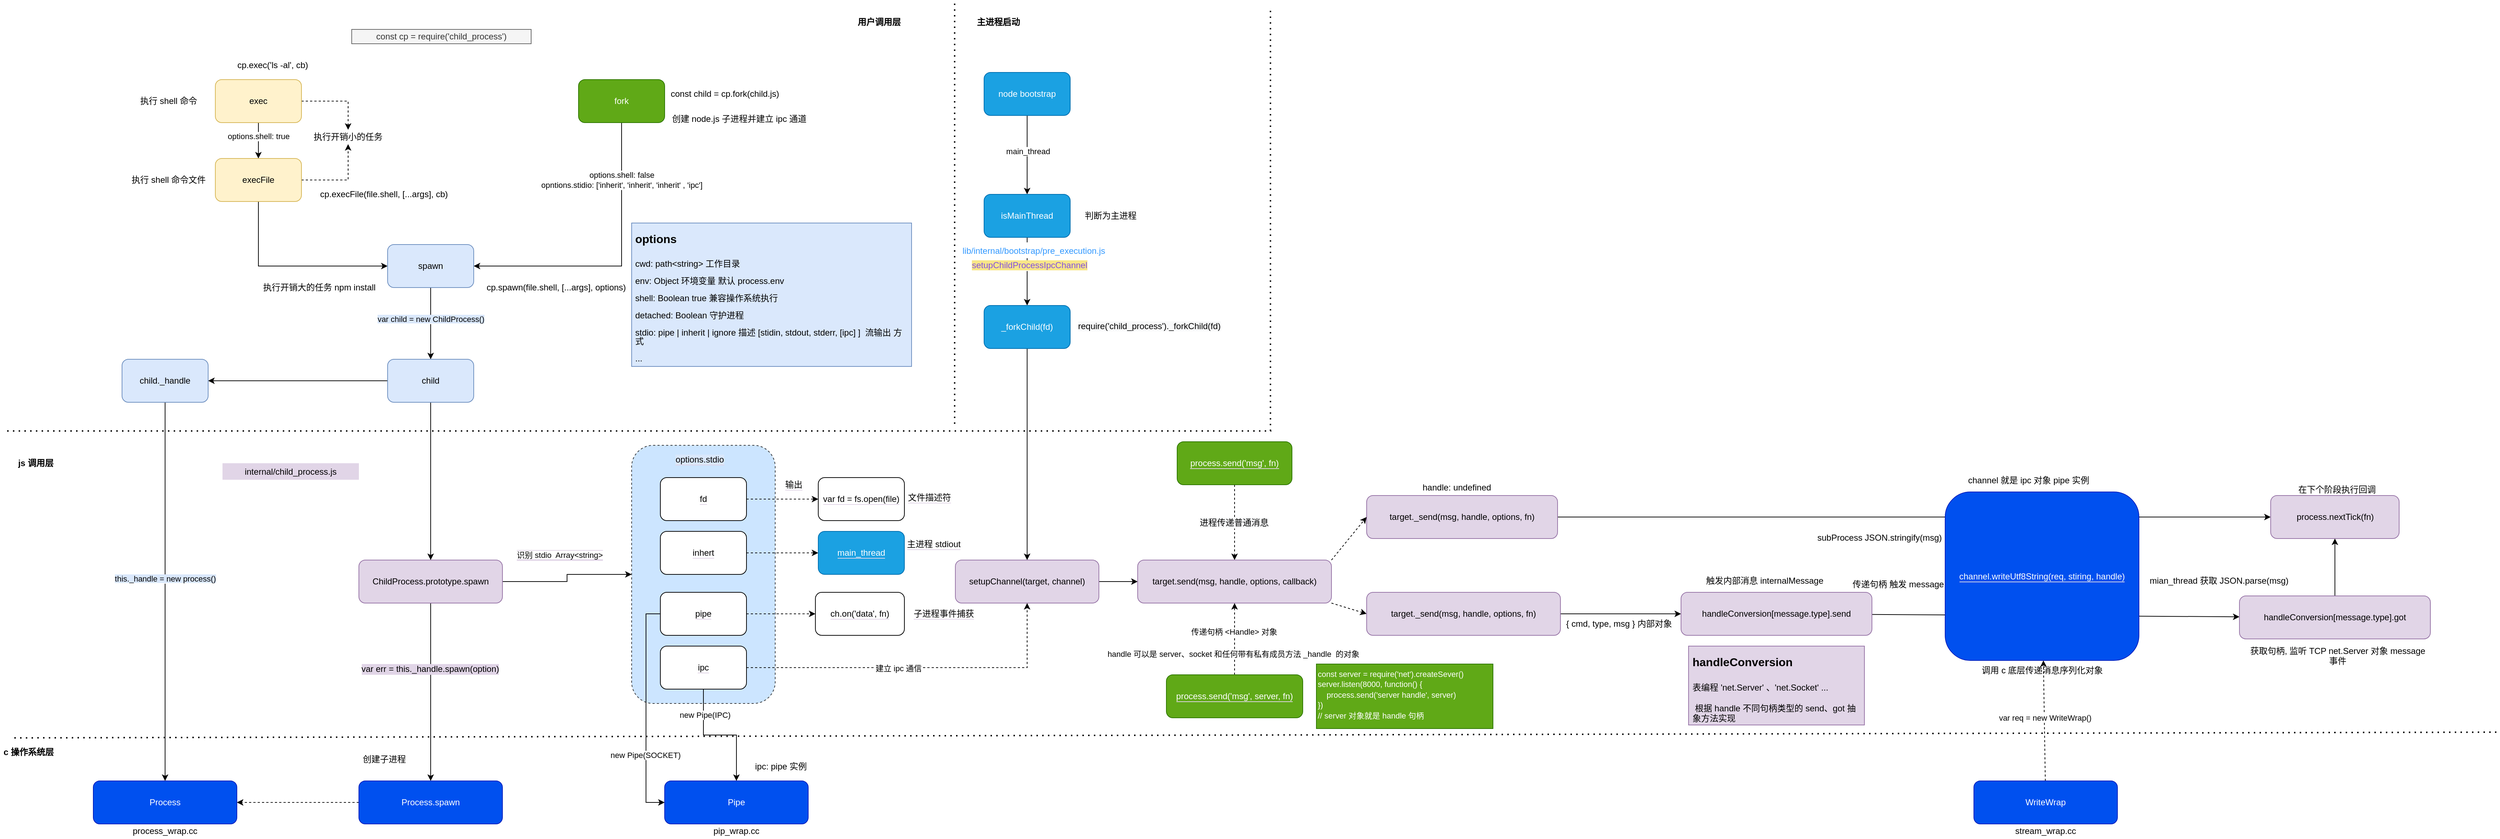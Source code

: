 <mxfile version="15.6.8" type="github">
  <diagram id="prtHgNgQTEPvFCAcTncT" name="Page-1">
    <mxGraphModel dx="2249" dy="1931" grid="1" gridSize="10" guides="1" tooltips="1" connect="1" arrows="1" fold="1" page="1" pageScale="1" pageWidth="827" pageHeight="1169" math="0" shadow="0">
      <root>
        <mxCell id="0" />
        <mxCell id="1" parent="0" />
        <mxCell id="9C7MWj4vBOad_BRdYSQF-178" value="" style="rounded=1;whiteSpace=wrap;html=1;labelBackgroundColor=#E1D5E7;strokeColor=#36393d;fillColor=#cce5ff;dashed=1;" parent="1" vertex="1">
          <mxGeometry x="630" y="560" width="200" height="360" as="geometry" />
        </mxCell>
        <mxCell id="9C7MWj4vBOad_BRdYSQF-43" value="" style="endArrow=none;dashed=1;html=1;dashPattern=1 3;strokeWidth=2;" parent="1" edge="1">
          <mxGeometry width="50" height="50" relative="1" as="geometry">
            <mxPoint x="-240" y="540" as="sourcePoint" />
            <mxPoint x="1521.176" y="540" as="targetPoint" />
          </mxGeometry>
        </mxCell>
        <mxCell id="9C7MWj4vBOad_BRdYSQF-44" style="edgeStyle=orthogonalEdgeStyle;rounded=0;orthogonalLoop=1;jettySize=auto;html=1;entryX=0.5;entryY=0;entryDx=0;entryDy=0;" parent="1" source="9C7MWj4vBOad_BRdYSQF-46" target="9C7MWj4vBOad_BRdYSQF-50" edge="1">
          <mxGeometry relative="1" as="geometry" />
        </mxCell>
        <mxCell id="7HDayqvt4w_30PczRMc0-1" value="options.shell: true" style="edgeLabel;html=1;align=center;verticalAlign=middle;resizable=0;points=[];" parent="9C7MWj4vBOad_BRdYSQF-44" vertex="1" connectable="0">
          <mxGeometry x="-0.271" relative="1" as="geometry">
            <mxPoint y="1" as="offset" />
          </mxGeometry>
        </mxCell>
        <mxCell id="9C7MWj4vBOad_BRdYSQF-45" style="edgeStyle=orthogonalEdgeStyle;rounded=0;orthogonalLoop=1;jettySize=auto;html=1;exitX=1;exitY=0.5;exitDx=0;exitDy=0;entryX=0.5;entryY=0;entryDx=0;entryDy=0;dashed=1;" parent="1" source="9C7MWj4vBOad_BRdYSQF-46" target="9C7MWj4vBOad_BRdYSQF-60" edge="1">
          <mxGeometry relative="1" as="geometry" />
        </mxCell>
        <mxCell id="9C7MWj4vBOad_BRdYSQF-46" value="exec" style="rounded=1;whiteSpace=wrap;html=1;fillColor=#fff2cc;strokeColor=#d6b656;" parent="1" vertex="1">
          <mxGeometry x="50" y="50" width="120" height="60" as="geometry" />
        </mxCell>
        <mxCell id="9C7MWj4vBOad_BRdYSQF-47" style="edgeStyle=orthogonalEdgeStyle;rounded=0;orthogonalLoop=1;jettySize=auto;html=1;exitX=0.5;exitY=1;exitDx=0;exitDy=0;entryX=0;entryY=0.5;entryDx=0;entryDy=0;" parent="1" source="9C7MWj4vBOad_BRdYSQF-50" target="9C7MWj4vBOad_BRdYSQF-52" edge="1">
          <mxGeometry relative="1" as="geometry" />
        </mxCell>
        <mxCell id="9C7MWj4vBOad_BRdYSQF-49" style="edgeStyle=orthogonalEdgeStyle;rounded=0;orthogonalLoop=1;jettySize=auto;html=1;exitX=1;exitY=0.5;exitDx=0;exitDy=0;dashed=1;" parent="1" source="9C7MWj4vBOad_BRdYSQF-50" target="9C7MWj4vBOad_BRdYSQF-60" edge="1">
          <mxGeometry relative="1" as="geometry" />
        </mxCell>
        <mxCell id="9C7MWj4vBOad_BRdYSQF-50" value="execFile" style="rounded=1;whiteSpace=wrap;html=1;fillColor=#fff2cc;strokeColor=#d6b656;" parent="1" vertex="1">
          <mxGeometry x="50" y="160" width="120" height="60" as="geometry" />
        </mxCell>
        <mxCell id="9C7MWj4vBOad_BRdYSQF-155" style="edgeStyle=orthogonalEdgeStyle;rounded=0;orthogonalLoop=1;jettySize=auto;html=1;fontColor=#3333FF;" parent="1" source="9C7MWj4vBOad_BRdYSQF-52" target="9C7MWj4vBOad_BRdYSQF-153" edge="1">
          <mxGeometry relative="1" as="geometry" />
        </mxCell>
        <mxCell id="9C7MWj4vBOad_BRdYSQF-157" value="&lt;font color=&quot;#000000&quot; style=&quot;background-color: rgb(218 , 232 , 252)&quot;&gt;var child = new ChildProcess()&lt;/font&gt;" style="edgeLabel;html=1;align=center;verticalAlign=middle;resizable=0;points=[];fontColor=#3333FF;" parent="9C7MWj4vBOad_BRdYSQF-155" vertex="1" connectable="0">
          <mxGeometry x="-0.125" relative="1" as="geometry">
            <mxPoint as="offset" />
          </mxGeometry>
        </mxCell>
        <mxCell id="9C7MWj4vBOad_BRdYSQF-52" value="spawn" style="rounded=1;whiteSpace=wrap;html=1;fillColor=#dae8fc;strokeColor=#6c8ebf;" parent="1" vertex="1">
          <mxGeometry x="290" y="280" width="120" height="60" as="geometry" />
        </mxCell>
        <mxCell id="9C7MWj4vBOad_BRdYSQF-53" style="edgeStyle=orthogonalEdgeStyle;rounded=0;orthogonalLoop=1;jettySize=auto;html=1;exitX=0.5;exitY=1;exitDx=0;exitDy=0;entryX=1;entryY=0.5;entryDx=0;entryDy=0;" parent="1" source="9C7MWj4vBOad_BRdYSQF-55" target="9C7MWj4vBOad_BRdYSQF-52" edge="1">
          <mxGeometry relative="1" as="geometry" />
        </mxCell>
        <mxCell id="9C7MWj4vBOad_BRdYSQF-54" value="options.shell: false&lt;br&gt;opntions.stidio:&amp;nbsp;[&#39;inherit&#39;, &#39;inherit&#39;, &#39;inherit&#39; , &#39;ipc&#39;]" style="edgeLabel;html=1;align=center;verticalAlign=middle;resizable=0;points=[];" parent="9C7MWj4vBOad_BRdYSQF-53" vertex="1" connectable="0">
          <mxGeometry x="-0.436" y="-2" relative="1" as="geometry">
            <mxPoint x="2" y="-35" as="offset" />
          </mxGeometry>
        </mxCell>
        <mxCell id="9C7MWj4vBOad_BRdYSQF-55" value="fork" style="rounded=1;whiteSpace=wrap;html=1;fillColor=#60a917;strokeColor=#2D7600;fontColor=#ffffff;" parent="1" vertex="1">
          <mxGeometry x="556" y="50" width="120" height="60" as="geometry" />
        </mxCell>
        <mxCell id="9C7MWj4vBOad_BRdYSQF-110" style="edgeStyle=orthogonalEdgeStyle;rounded=0;orthogonalLoop=1;jettySize=auto;html=1;" parent="1" source="9C7MWj4vBOad_BRdYSQF-56" edge="1">
          <mxGeometry relative="1" as="geometry">
            <mxPoint x="350" y="1028" as="targetPoint" />
          </mxGeometry>
        </mxCell>
        <mxCell id="9C7MWj4vBOad_BRdYSQF-113" value="&lt;span style=&quot;font-size: 12px;&quot;&gt;var err = this._handle.spawn(option)&lt;/span&gt;" style="edgeLabel;html=1;align=center;verticalAlign=middle;resizable=0;points=[];labelBackgroundColor=#E1D5E7;" parent="9C7MWj4vBOad_BRdYSQF-110" vertex="1" connectable="0">
          <mxGeometry x="-0.262" y="-1" relative="1" as="geometry">
            <mxPoint as="offset" />
          </mxGeometry>
        </mxCell>
        <mxCell id="9C7MWj4vBOad_BRdYSQF-190" style="edgeStyle=orthogonalEdgeStyle;rounded=0;orthogonalLoop=1;jettySize=auto;html=1;fontColor=#3333FF;" parent="1" source="9C7MWj4vBOad_BRdYSQF-56" target="9C7MWj4vBOad_BRdYSQF-178" edge="1">
          <mxGeometry relative="1" as="geometry" />
        </mxCell>
        <mxCell id="9C7MWj4vBOad_BRdYSQF-56" value="ChildProcess.prototype.spawn" style="rounded=1;whiteSpace=wrap;html=1;fillColor=#e1d5e7;strokeColor=#9673a6;" parent="1" vertex="1">
          <mxGeometry x="250" y="720" width="200" height="60" as="geometry" />
        </mxCell>
        <mxCell id="9C7MWj4vBOad_BRdYSQF-57" value="internal/child_process.js" style="text;html=1;fillColor=#e1d5e7;align=center;verticalAlign=middle;whiteSpace=wrap;rounded=0;" parent="1" vertex="1">
          <mxGeometry x="60" y="585" width="190" height="23" as="geometry" />
        </mxCell>
        <mxCell id="9C7MWj4vBOad_BRdYSQF-58" value="执行 shell 命令" style="text;html=1;strokeColor=none;fillColor=none;align=center;verticalAlign=middle;whiteSpace=wrap;rounded=0;" parent="1" vertex="1">
          <mxGeometry x="-70" y="70" width="110" height="20" as="geometry" />
        </mxCell>
        <mxCell id="9C7MWj4vBOad_BRdYSQF-59" value="执行 shell 命令文件" style="text;html=1;strokeColor=none;fillColor=none;align=center;verticalAlign=middle;whiteSpace=wrap;rounded=0;" parent="1" vertex="1">
          <mxGeometry x="-70" y="180" width="110" height="20" as="geometry" />
        </mxCell>
        <mxCell id="9C7MWj4vBOad_BRdYSQF-60" value="执行开销小的任务" style="text;html=1;strokeColor=none;fillColor=none;align=center;verticalAlign=middle;whiteSpace=wrap;rounded=0;" parent="1" vertex="1">
          <mxGeometry x="180" y="120" width="110" height="20" as="geometry" />
        </mxCell>
        <mxCell id="9C7MWj4vBOad_BRdYSQF-61" value="执行开销大的任务 npm install" style="text;html=1;strokeColor=none;fillColor=none;align=center;verticalAlign=middle;whiteSpace=wrap;rounded=0;" parent="1" vertex="1">
          <mxGeometry x="110" y="340" width="170" as="geometry" />
        </mxCell>
        <mxCell id="9C7MWj4vBOad_BRdYSQF-62" value="cp.exec(&#39;ls -al&#39;, cb)" style="text;html=1;strokeColor=none;fillColor=none;align=center;verticalAlign=middle;whiteSpace=wrap;rounded=0;" parent="1" vertex="1">
          <mxGeometry x="40" y="20" width="180" height="20" as="geometry" />
        </mxCell>
        <mxCell id="9C7MWj4vBOad_BRdYSQF-63" value="cp.execFile(file.shell, [...args], cb)" style="text;html=1;strokeColor=none;fillColor=none;align=center;verticalAlign=middle;whiteSpace=wrap;rounded=0;" parent="1" vertex="1">
          <mxGeometry x="160" y="200" width="250" height="20" as="geometry" />
        </mxCell>
        <mxCell id="9C7MWj4vBOad_BRdYSQF-85" value="cp.spawn(file.shell, [...args], options)" style="text;html=1;align=center;verticalAlign=middle;whiteSpace=wrap;rounded=0;" parent="1" vertex="1">
          <mxGeometry x="400" y="330" width="250" height="20" as="geometry" />
        </mxCell>
        <mxCell id="9C7MWj4vBOad_BRdYSQF-86" value="const cp = require(&#39;child_process&#39;)" style="text;html=1;fillColor=#f5f5f5;align=center;verticalAlign=middle;whiteSpace=wrap;rounded=0;strokeColor=#666666;fontColor=#333333;" parent="1" vertex="1">
          <mxGeometry x="240" y="-20" width="250" height="20" as="geometry" />
        </mxCell>
        <mxCell id="9C7MWj4vBOad_BRdYSQF-87" value="&lt;p style=&quot;line-height: 100%&quot;&gt;&lt;/p&gt;&lt;h1&gt;&lt;font style=&quot;font-size: 16px ; line-height: 100%&quot;&gt;options&lt;/font&gt;&lt;/h1&gt;&lt;p style=&quot;line-height: 100%&quot;&gt;cwd: path&amp;lt;string&amp;gt; 工作目录&lt;/p&gt;&lt;p style=&quot;line-height: 100%&quot;&gt;env: Object 环境变量 默认 process.env&lt;/p&gt;&lt;p style=&quot;line-height: 100%&quot;&gt;shell: Boolean true 兼容操作系统执行&lt;/p&gt;&lt;p style=&quot;line-height: 100%&quot;&gt;&lt;span&gt;detached: Boolean 守护进程&lt;/span&gt;&lt;/p&gt;&lt;p style=&quot;line-height: 100%&quot;&gt;stdio: pipe | inherit | ignore 描述 [stidin, stdout, stderr, [ipc] ]&amp;nbsp; 流输出 方式&lt;/p&gt;&lt;p style=&quot;line-height: 100%&quot;&gt;...&lt;/p&gt;&lt;p&gt;&lt;br&gt;&lt;/p&gt;&lt;p&gt;&lt;br&gt;&lt;/p&gt;&lt;p&gt;&lt;/p&gt;" style="text;html=1;strokeColor=#6c8ebf;fillColor=#dae8fc;spacing=5;spacingTop=-20;whiteSpace=wrap;overflow=hidden;rounded=0;" parent="1" vertex="1">
          <mxGeometry x="630" y="250" width="390" height="200" as="geometry" />
        </mxCell>
        <mxCell id="9C7MWj4vBOad_BRdYSQF-88" value="const child = cp.fork(child.js)" style="text;html=1;strokeColor=none;fillColor=none;align=center;verticalAlign=middle;whiteSpace=wrap;rounded=0;" parent="1" vertex="1">
          <mxGeometry x="680" y="60" width="160" height="20" as="geometry" />
        </mxCell>
        <mxCell id="9C7MWj4vBOad_BRdYSQF-103" value="创建 node.js 子进程并建立 ipc 通道" style="text;html=1;strokeColor=none;fillColor=none;align=center;verticalAlign=middle;whiteSpace=wrap;rounded=0;dashed=1;" parent="1" vertex="1">
          <mxGeometry x="680" y="90" width="200" height="30" as="geometry" />
        </mxCell>
        <mxCell id="9C7MWj4vBOad_BRdYSQF-108" value="" style="endArrow=none;dashed=1;html=1;dashPattern=1 3;strokeWidth=2;" parent="1" edge="1">
          <mxGeometry width="50" height="50" relative="1" as="geometry">
            <mxPoint x="-230" y="968" as="sourcePoint" />
            <mxPoint x="3230" y="960" as="targetPoint" />
          </mxGeometry>
        </mxCell>
        <mxCell id="9C7MWj4vBOad_BRdYSQF-230" style="edgeStyle=none;rounded=0;orthogonalLoop=1;jettySize=auto;html=1;entryX=0;entryY=0.5;entryDx=0;entryDy=0;fontColor=#000000;" parent="1" source="9C7MWj4vBOad_BRdYSQF-116" target="9C7MWj4vBOad_BRdYSQF-225" edge="1">
          <mxGeometry relative="1" as="geometry" />
        </mxCell>
        <mxCell id="9C7MWj4vBOad_BRdYSQF-116" value="setupChannel(target, channel)" style="rounded=1;whiteSpace=wrap;html=1;fillColor=#e1d5e7;strokeColor=#9673a6;" parent="1" vertex="1">
          <mxGeometry x="1081" y="720" width="200" height="60" as="geometry" />
        </mxCell>
        <mxCell id="9C7MWj4vBOad_BRdYSQF-121" style="edgeStyle=orthogonalEdgeStyle;rounded=0;orthogonalLoop=1;jettySize=auto;html=1;entryX=0.5;entryY=0;entryDx=0;entryDy=0;" parent="1" source="9C7MWj4vBOad_BRdYSQF-119" target="9C7MWj4vBOad_BRdYSQF-120" edge="1">
          <mxGeometry relative="1" as="geometry" />
        </mxCell>
        <mxCell id="9C7MWj4vBOad_BRdYSQF-123" value="main_thread" style="edgeLabel;html=1;align=center;verticalAlign=middle;resizable=0;points=[];" parent="9C7MWj4vBOad_BRdYSQF-121" vertex="1" connectable="0">
          <mxGeometry x="-0.069" y="1" relative="1" as="geometry">
            <mxPoint y="-1" as="offset" />
          </mxGeometry>
        </mxCell>
        <mxCell id="9C7MWj4vBOad_BRdYSQF-119" value="node bootstrap" style="rounded=1;whiteSpace=wrap;html=1;strokeColor=#006EAF;fillColor=#1ba1e2;fontColor=#ffffff;" parent="1" vertex="1">
          <mxGeometry x="1121" y="40" width="120" height="60" as="geometry" />
        </mxCell>
        <mxCell id="9C7MWj4vBOad_BRdYSQF-126" style="edgeStyle=orthogonalEdgeStyle;rounded=0;orthogonalLoop=1;jettySize=auto;html=1;exitX=0.5;exitY=1;exitDx=0;exitDy=0;entryX=0.5;entryY=0;entryDx=0;entryDy=0;" parent="1" source="9C7MWj4vBOad_BRdYSQF-120" target="9C7MWj4vBOad_BRdYSQF-124" edge="1">
          <mxGeometry relative="1" as="geometry" />
        </mxCell>
        <mxCell id="9C7MWj4vBOad_BRdYSQF-127" value="&lt;span style=&quot;color: rgb(130 , 80 , 223) ; font-family: , , &amp;#34;sf mono&amp;#34; , &amp;#34;menlo&amp;#34; , &amp;#34;consolas&amp;#34; , &amp;#34;liberation mono&amp;#34; , monospace ; font-size: 12px ; background-color: rgb(248 , 230 , 136)&quot;&gt;setupChildProcessIpcChannel&lt;/span&gt;" style="edgeLabel;html=1;align=center;verticalAlign=middle;resizable=0;points=[];" parent="9C7MWj4vBOad_BRdYSQF-126" vertex="1" connectable="0">
          <mxGeometry x="-0.156" y="3" relative="1" as="geometry">
            <mxPoint y="-1" as="offset" />
          </mxGeometry>
        </mxCell>
        <mxCell id="9C7MWj4vBOad_BRdYSQF-120" value="isMainThread" style="rounded=1;whiteSpace=wrap;html=1;strokeColor=#006EAF;fillColor=#1ba1e2;fontColor=#ffffff;" parent="1" vertex="1">
          <mxGeometry x="1121" y="210" width="120" height="60" as="geometry" />
        </mxCell>
        <mxCell id="9C7MWj4vBOad_BRdYSQF-129" style="edgeStyle=orthogonalEdgeStyle;rounded=0;orthogonalLoop=1;jettySize=auto;html=1;" parent="1" source="9C7MWj4vBOad_BRdYSQF-124" target="9C7MWj4vBOad_BRdYSQF-116" edge="1">
          <mxGeometry relative="1" as="geometry" />
        </mxCell>
        <mxCell id="9C7MWj4vBOad_BRdYSQF-124" value="_forkChild(fd)" style="rounded=1;whiteSpace=wrap;html=1;strokeColor=#006EAF;fillColor=#1ba1e2;fontColor=#ffffff;" parent="1" vertex="1">
          <mxGeometry x="1121" y="365" width="120" height="60" as="geometry" />
        </mxCell>
        <mxCell id="9C7MWj4vBOad_BRdYSQF-125" value="&lt;span style=&quot;color: rgb(0 , 0 , 0) ; font-family: &amp;#34;helvetica&amp;#34; ; font-size: 12px ; font-style: normal ; font-weight: 400 ; letter-spacing: normal ; text-align: center ; text-indent: 0px ; text-transform: none ; word-spacing: 0px ; background-color: rgb(248 , 249 , 250) ; display: inline ; float: none&quot;&gt;require(&#39;child_process&#39;)._forkChild(fd)&lt;/span&gt;" style="text;whiteSpace=wrap;html=1;" parent="1" vertex="1">
          <mxGeometry x="1250" y="380" width="230" height="30" as="geometry" />
        </mxCell>
        <mxCell id="9C7MWj4vBOad_BRdYSQF-132" value="创建子进程" style="text;html=1;strokeColor=none;fillColor=none;align=center;verticalAlign=middle;whiteSpace=wrap;rounded=0;" parent="1" vertex="1">
          <mxGeometry x="247.5" y="988" width="75" height="20" as="geometry" />
        </mxCell>
        <mxCell id="9C7MWj4vBOad_BRdYSQF-133" value="判断为主进程" style="text;html=1;strokeColor=none;fillColor=none;align=center;verticalAlign=middle;whiteSpace=wrap;rounded=0;" parent="1" vertex="1">
          <mxGeometry x="1260" y="230" width="75" height="20" as="geometry" />
        </mxCell>
        <mxCell id="9C7MWj4vBOad_BRdYSQF-134" value="&lt;b&gt;js 调用层&lt;/b&gt;" style="text;html=1;strokeColor=none;fillColor=none;align=center;verticalAlign=middle;whiteSpace=wrap;rounded=0;" parent="1" vertex="1">
          <mxGeometry x="-230" y="575" width="60" height="20" as="geometry" />
        </mxCell>
        <mxCell id="9C7MWj4vBOad_BRdYSQF-135" value="c 操作系统层" style="text;html=1;strokeColor=none;fillColor=none;align=center;verticalAlign=middle;whiteSpace=wrap;rounded=0;fontStyle=1" parent="1" vertex="1">
          <mxGeometry x="-250" y="978" width="80" height="20" as="geometry" />
        </mxCell>
        <mxCell id="9C7MWj4vBOad_BRdYSQF-137" value="Pipe" style="rounded=1;whiteSpace=wrap;html=1;fillColor=#0050ef;strokeColor=#001DBC;fontColor=#ffffff;" parent="1" vertex="1">
          <mxGeometry x="676" y="1028" width="200" height="60" as="geometry" />
        </mxCell>
        <mxCell id="9C7MWj4vBOad_BRdYSQF-141" value="&lt;font color=&quot;#000000&quot;&gt;ipc: pipe 实例&lt;/font&gt;" style="text;html=1;strokeColor=none;fillColor=none;align=center;verticalAlign=middle;whiteSpace=wrap;rounded=0;fontColor=#3333FF;" parent="1" vertex="1">
          <mxGeometry x="796" y="998" width="84" height="20" as="geometry" />
        </mxCell>
        <mxCell id="9C7MWj4vBOad_BRdYSQF-144" value="Process" style="rounded=1;whiteSpace=wrap;html=1;fillColor=#0050ef;strokeColor=#001DBC;fontColor=#ffffff;" parent="1" vertex="1">
          <mxGeometry x="-120" y="1028" width="200" height="60" as="geometry" />
        </mxCell>
        <mxCell id="9C7MWj4vBOad_BRdYSQF-148" value="&lt;span style=&quot;color: rgb(0 , 0 , 0)&quot;&gt;pip_wrap.cc&lt;/span&gt;" style="text;html=1;strokeColor=none;fillColor=none;align=center;verticalAlign=middle;whiteSpace=wrap;rounded=0;fontColor=#3333FF;" parent="1" vertex="1">
          <mxGeometry x="756" y="1088" width="40" height="20" as="geometry" />
        </mxCell>
        <mxCell id="9C7MWj4vBOad_BRdYSQF-151" value="&lt;span style=&quot;color: rgb(0 , 0 , 0)&quot;&gt;process_wrap.cc&lt;/span&gt;" style="text;html=1;strokeColor=none;fillColor=none;align=center;verticalAlign=middle;whiteSpace=wrap;rounded=0;fontColor=#3333FF;" parent="1" vertex="1">
          <mxGeometry x="-90" y="1088" width="140" height="20" as="geometry" />
        </mxCell>
        <mxCell id="9C7MWj4vBOad_BRdYSQF-156" style="edgeStyle=orthogonalEdgeStyle;rounded=0;orthogonalLoop=1;jettySize=auto;html=1;fontColor=#3333FF;" parent="1" source="9C7MWj4vBOad_BRdYSQF-153" target="9C7MWj4vBOad_BRdYSQF-56" edge="1">
          <mxGeometry relative="1" as="geometry" />
        </mxCell>
        <mxCell id="9C7MWj4vBOad_BRdYSQF-164" style="edgeStyle=orthogonalEdgeStyle;rounded=0;orthogonalLoop=1;jettySize=auto;html=1;fontColor=#3333FF;" parent="1" source="9C7MWj4vBOad_BRdYSQF-153" target="9C7MWj4vBOad_BRdYSQF-163" edge="1">
          <mxGeometry relative="1" as="geometry" />
        </mxCell>
        <mxCell id="9C7MWj4vBOad_BRdYSQF-153" value="child" style="rounded=1;whiteSpace=wrap;html=1;fillColor=#dae8fc;strokeColor=#6c8ebf;" parent="1" vertex="1">
          <mxGeometry x="290" y="440" width="120" height="60" as="geometry" />
        </mxCell>
        <mxCell id="9C7MWj4vBOad_BRdYSQF-165" style="edgeStyle=orthogonalEdgeStyle;rounded=0;orthogonalLoop=1;jettySize=auto;html=1;entryX=0.5;entryY=0;entryDx=0;entryDy=0;fontColor=#3333FF;" parent="1" source="9C7MWj4vBOad_BRdYSQF-163" target="9C7MWj4vBOad_BRdYSQF-144" edge="1">
          <mxGeometry relative="1" as="geometry" />
        </mxCell>
        <mxCell id="9C7MWj4vBOad_BRdYSQF-166" value="&lt;font color=&quot;#000000&quot; style=&quot;background-color: rgb(218 , 232 , 252)&quot;&gt;this._handle = new process()&lt;/font&gt;" style="edgeLabel;html=1;align=center;verticalAlign=middle;resizable=0;points=[];fontColor=#3333FF;" parent="9C7MWj4vBOad_BRdYSQF-165" vertex="1" connectable="0">
          <mxGeometry x="-0.069" relative="1" as="geometry">
            <mxPoint as="offset" />
          </mxGeometry>
        </mxCell>
        <mxCell id="9C7MWj4vBOad_BRdYSQF-163" value="child._handle" style="rounded=1;whiteSpace=wrap;html=1;fillColor=#dae8fc;strokeColor=#6c8ebf;" parent="1" vertex="1">
          <mxGeometry x="-80" y="440" width="120" height="60" as="geometry" />
        </mxCell>
        <mxCell id="9C7MWj4vBOad_BRdYSQF-169" style="edgeStyle=orthogonalEdgeStyle;rounded=0;orthogonalLoop=1;jettySize=auto;html=1;fontColor=#3333FF;dashed=1;" parent="1" source="9C7MWj4vBOad_BRdYSQF-168" target="9C7MWj4vBOad_BRdYSQF-144" edge="1">
          <mxGeometry relative="1" as="geometry" />
        </mxCell>
        <mxCell id="9C7MWj4vBOad_BRdYSQF-168" value="Process.spawn" style="rounded=1;whiteSpace=wrap;html=1;fillColor=#0050ef;strokeColor=#001DBC;fontColor=#ffffff;" parent="1" vertex="1">
          <mxGeometry x="250" y="1028" width="200" height="60" as="geometry" />
        </mxCell>
        <mxCell id="9C7MWj4vBOad_BRdYSQF-194" style="edgeStyle=orthogonalEdgeStyle;rounded=0;orthogonalLoop=1;jettySize=auto;html=1;exitX=0;exitY=0.5;exitDx=0;exitDy=0;entryX=0;entryY=0.5;entryDx=0;entryDy=0;fontColor=#3333FF;" parent="1" source="9C7MWj4vBOad_BRdYSQF-172" target="9C7MWj4vBOad_BRdYSQF-137" edge="1">
          <mxGeometry relative="1" as="geometry" />
        </mxCell>
        <mxCell id="9C7MWj4vBOad_BRdYSQF-196" value="&lt;span style=&quot;color: rgb(0 , 0 , 0)&quot;&gt;new Pipe(SOCKET)&lt;/span&gt;" style="edgeLabel;html=1;align=center;verticalAlign=middle;resizable=0;points=[];fontColor=#3333FF;" parent="9C7MWj4vBOad_BRdYSQF-194" vertex="1" connectable="0">
          <mxGeometry x="0.403" y="-1" relative="1" as="geometry">
            <mxPoint as="offset" />
          </mxGeometry>
        </mxCell>
        <mxCell id="9C7MWj4vBOad_BRdYSQF-202" style="edgeStyle=orthogonalEdgeStyle;rounded=0;orthogonalLoop=1;jettySize=auto;html=1;entryX=0;entryY=0.5;entryDx=0;entryDy=0;dashed=1;fontColor=#000000;" parent="1" source="9C7MWj4vBOad_BRdYSQF-172" target="9C7MWj4vBOad_BRdYSQF-201" edge="1">
          <mxGeometry relative="1" as="geometry" />
        </mxCell>
        <mxCell id="9C7MWj4vBOad_BRdYSQF-172" value="&lt;font color=&quot;#000000&quot; style=&quot;background-color: rgb(255 , 255 , 255)&quot;&gt;pipe&lt;/font&gt;" style="rounded=1;whiteSpace=wrap;html=1;labelBackgroundColor=#E1D5E7;fillColor=#ffffff;gradientColor=#ffffff;fontColor=#3333FF;" parent="1" vertex="1">
          <mxGeometry x="670" y="765" width="120" height="60" as="geometry" />
        </mxCell>
        <mxCell id="9C7MWj4vBOad_BRdYSQF-182" style="edgeStyle=orthogonalEdgeStyle;rounded=0;orthogonalLoop=1;jettySize=auto;html=1;exitX=1;exitY=0.5;exitDx=0;exitDy=0;entryX=0;entryY=0.5;entryDx=0;entryDy=0;dashed=1;fontColor=#3333FF;" parent="1" source="9C7MWj4vBOad_BRdYSQF-173" target="9C7MWj4vBOad_BRdYSQF-181" edge="1">
          <mxGeometry relative="1" as="geometry" />
        </mxCell>
        <mxCell id="9C7MWj4vBOad_BRdYSQF-173" value="&lt;font color=&quot;#000000&quot; style=&quot;background-color: rgb(255 , 255 , 255)&quot;&gt;fd&lt;/font&gt;" style="rounded=1;whiteSpace=wrap;html=1;labelBackgroundColor=#E1D5E7;fillColor=#ffffff;gradientColor=#ffffff;fontColor=#3333FF;" parent="1" vertex="1">
          <mxGeometry x="670" y="605" width="120" height="60" as="geometry" />
        </mxCell>
        <mxCell id="9C7MWj4vBOad_BRdYSQF-195" style="edgeStyle=orthogonalEdgeStyle;rounded=0;orthogonalLoop=1;jettySize=auto;html=1;exitX=0.5;exitY=1;exitDx=0;exitDy=0;entryX=0.5;entryY=0;entryDx=0;entryDy=0;fontColor=#3333FF;" parent="1" source="9C7MWj4vBOad_BRdYSQF-174" target="9C7MWj4vBOad_BRdYSQF-137" edge="1">
          <mxGeometry relative="1" as="geometry" />
        </mxCell>
        <mxCell id="9C7MWj4vBOad_BRdYSQF-197" value="&lt;font color=&quot;#000000&quot;&gt;new Pipe(IPC)&lt;/font&gt;" style="edgeLabel;html=1;align=center;verticalAlign=middle;resizable=0;points=[];fontColor=#3333FF;" parent="9C7MWj4vBOad_BRdYSQF-195" vertex="1" connectable="0">
          <mxGeometry x="-0.594" y="2" relative="1" as="geometry">
            <mxPoint as="offset" />
          </mxGeometry>
        </mxCell>
        <mxCell id="9C7MWj4vBOad_BRdYSQF-198" style="edgeStyle=orthogonalEdgeStyle;rounded=0;orthogonalLoop=1;jettySize=auto;html=1;exitX=1;exitY=0.5;exitDx=0;exitDy=0;fontColor=#3333FF;dashed=1;" parent="1" source="9C7MWj4vBOad_BRdYSQF-174" target="9C7MWj4vBOad_BRdYSQF-116" edge="1">
          <mxGeometry relative="1" as="geometry" />
        </mxCell>
        <mxCell id="9C7MWj4vBOad_BRdYSQF-200" value="&amp;nbsp;建立 ipc 通信" style="edgeLabel;html=1;align=center;verticalAlign=middle;resizable=0;points=[];fontColor=#000000;" parent="9C7MWj4vBOad_BRdYSQF-198" vertex="1" connectable="0">
          <mxGeometry x="-0.127" y="-1" relative="1" as="geometry">
            <mxPoint as="offset" />
          </mxGeometry>
        </mxCell>
        <mxCell id="9C7MWj4vBOad_BRdYSQF-174" value="&lt;font color=&quot;#000000&quot; style=&quot;background-color: rgb(255 , 255 , 255)&quot;&gt;ipc&lt;/font&gt;" style="rounded=1;whiteSpace=wrap;html=1;labelBackgroundColor=#E1D5E7;fillColor=#ffffff;gradientColor=#ffffff;fontColor=#3333FF;" parent="1" vertex="1">
          <mxGeometry x="670" y="840" width="120" height="60" as="geometry" />
        </mxCell>
        <mxCell id="9C7MWj4vBOad_BRdYSQF-185" style="edgeStyle=orthogonalEdgeStyle;rounded=0;orthogonalLoop=1;jettySize=auto;html=1;entryX=0;entryY=0.5;entryDx=0;entryDy=0;dashed=1;fontColor=#3333FF;" parent="1" source="9C7MWj4vBOad_BRdYSQF-175" target="9C7MWj4vBOad_BRdYSQF-183" edge="1">
          <mxGeometry relative="1" as="geometry" />
        </mxCell>
        <mxCell id="9C7MWj4vBOad_BRdYSQF-175" value="&lt;font color=&quot;#000000&quot; style=&quot;background-color: rgb(255 , 255 , 255)&quot;&gt;inhert&lt;/font&gt;" style="rounded=1;whiteSpace=wrap;html=1;labelBackgroundColor=#E1D5E7;fillColor=#ffffff;gradientColor=#ffffff;fontColor=#3333FF;" parent="1" vertex="1">
          <mxGeometry x="670" y="680" width="120" height="60" as="geometry" />
        </mxCell>
        <mxCell id="9C7MWj4vBOad_BRdYSQF-179" value="&lt;font color=&quot;#000000&quot; style=&quot;background-color: rgb(218 , 232 , 252)&quot;&gt;options.stdio&lt;/font&gt;" style="text;html=1;strokeColor=none;fillColor=none;align=center;verticalAlign=middle;whiteSpace=wrap;rounded=0;labelBackgroundColor=#E1D5E7;fontColor=#3333FF;" parent="1" vertex="1">
          <mxGeometry x="680" y="570" width="90" height="20" as="geometry" />
        </mxCell>
        <mxCell id="9C7MWj4vBOad_BRdYSQF-181" value="&lt;span style=&quot;color: rgb(0 , 0 , 0) ; background-color: rgb(255 , 255 , 255)&quot;&gt;var fd = fs.open(file)&lt;/span&gt;" style="rounded=1;whiteSpace=wrap;html=1;labelBackgroundColor=#E1D5E7;fillColor=#ffffff;gradientColor=#ffffff;fontColor=#3333FF;" parent="1" vertex="1">
          <mxGeometry x="890" y="605" width="120" height="60" as="geometry" />
        </mxCell>
        <mxCell id="9C7MWj4vBOad_BRdYSQF-183" value="&lt;span style=&quot;background-color: rgb(27 , 161 , 226)&quot;&gt;main_thread&lt;/span&gt;" style="rounded=1;whiteSpace=wrap;html=1;labelBackgroundColor=#E1D5E7;fillColor=#1ba1e2;fontColor=#ffffff;strokeColor=#006EAF;" parent="1" vertex="1">
          <mxGeometry x="890" y="680" width="120" height="60" as="geometry" />
        </mxCell>
        <mxCell id="9C7MWj4vBOad_BRdYSQF-201" value="&lt;font color=&quot;#000000&quot;&gt;&lt;span style=&quot;background-color: rgb(255 , 255 , 255)&quot;&gt;ch.on(&#39;data&#39;, fn)&lt;/span&gt;&lt;/font&gt;" style="rounded=1;whiteSpace=wrap;html=1;labelBackgroundColor=#E1D5E7;fillColor=#ffffff;gradientColor=#ffffff;fontColor=#3333FF;" parent="1" vertex="1">
          <mxGeometry x="886" y="765" width="124" height="60" as="geometry" />
        </mxCell>
        <mxCell id="9C7MWj4vBOad_BRdYSQF-203" value="&lt;span style=&quot;background-color: rgb(255 , 255 , 255)&quot;&gt;输出&lt;/span&gt;" style="text;html=1;strokeColor=none;fillColor=none;align=center;verticalAlign=middle;whiteSpace=wrap;rounded=0;labelBackgroundColor=#E1D5E7;fontColor=#000000;" parent="1" vertex="1">
          <mxGeometry x="836" y="605" width="40" height="20" as="geometry" />
        </mxCell>
        <mxCell id="9C7MWj4vBOad_BRdYSQF-205" value="&lt;span style=&quot;background-color: rgb(255 , 255 , 255)&quot;&gt;文件描述符&lt;/span&gt;" style="text;html=1;strokeColor=none;fillColor=none;align=center;verticalAlign=middle;whiteSpace=wrap;rounded=0;labelBackgroundColor=#E1D5E7;fontColor=#000000;" parent="1" vertex="1">
          <mxGeometry x="1000" y="625" width="90" height="15" as="geometry" />
        </mxCell>
        <mxCell id="9C7MWj4vBOad_BRdYSQF-208" value="&lt;span style=&quot;background-color: rgb(255 , 255 , 255)&quot;&gt;主进程 stdiout&lt;/span&gt;" style="text;html=1;strokeColor=none;fillColor=none;align=center;verticalAlign=middle;whiteSpace=wrap;rounded=0;labelBackgroundColor=#E1D5E7;fontColor=#000000;" parent="1" vertex="1">
          <mxGeometry x="1006" y="690" width="90" height="15" as="geometry" />
        </mxCell>
        <mxCell id="9C7MWj4vBOad_BRdYSQF-209" value="&lt;span style=&quot;background-color: rgb(255 , 255 , 255)&quot;&gt;子进程事件捕获&lt;/span&gt;" style="text;html=1;strokeColor=none;fillColor=none;align=center;verticalAlign=middle;whiteSpace=wrap;rounded=0;labelBackgroundColor=#E1D5E7;fontColor=#000000;" parent="1" vertex="1">
          <mxGeometry x="1020" y="787.5" width="90" height="15" as="geometry" />
        </mxCell>
        <mxCell id="9C7MWj4vBOad_BRdYSQF-210" value="" style="endArrow=none;dashed=1;html=1;dashPattern=1 3;strokeWidth=2;fontColor=#000000;" parent="1" edge="1">
          <mxGeometry width="50" height="50" relative="1" as="geometry">
            <mxPoint x="1080" y="530" as="sourcePoint" />
            <mxPoint x="1080" y="-60" as="targetPoint" />
          </mxGeometry>
        </mxCell>
        <mxCell id="9C7MWj4vBOad_BRdYSQF-212" value="&lt;b&gt;用户调用层&lt;/b&gt;" style="text;html=1;strokeColor=none;fillColor=none;align=center;verticalAlign=middle;whiteSpace=wrap;rounded=0;" parent="1" vertex="1">
          <mxGeometry x="930" y="-40" width="90" height="20" as="geometry" />
        </mxCell>
        <mxCell id="9C7MWj4vBOad_BRdYSQF-213" value="&lt;b&gt;主进程启动&lt;/b&gt;" style="text;html=1;strokeColor=none;fillColor=none;align=center;verticalAlign=middle;whiteSpace=wrap;rounded=0;" parent="1" vertex="1">
          <mxGeometry x="1096" y="-40" width="90" height="20" as="geometry" />
        </mxCell>
        <mxCell id="9C7MWj4vBOad_BRdYSQF-226" style="edgeStyle=none;rounded=0;orthogonalLoop=1;jettySize=auto;html=1;entryX=0.5;entryY=0;entryDx=0;entryDy=0;fontColor=#000000;dashed=1;" parent="1" source="9C7MWj4vBOad_BRdYSQF-215" target="9C7MWj4vBOad_BRdYSQF-225" edge="1">
          <mxGeometry relative="1" as="geometry" />
        </mxCell>
        <mxCell id="9C7MWj4vBOad_BRdYSQF-241" value="&lt;span style=&quot;font-family: &amp;#34;helvetica&amp;#34; ; font-size: 12px ; background-color: rgb(248 , 249 , 250)&quot;&gt;进程传递普通消息&lt;/span&gt;" style="edgeLabel;html=1;align=center;verticalAlign=middle;resizable=0;points=[];fontColor=#000000;" parent="9C7MWj4vBOad_BRdYSQF-226" vertex="1" connectable="0">
          <mxGeometry x="0.013" y="-1" relative="1" as="geometry">
            <mxPoint as="offset" />
          </mxGeometry>
        </mxCell>
        <mxCell id="9C7MWj4vBOad_BRdYSQF-215" value="&lt;span style=&quot;background-color: rgb(96 , 169 , 23)&quot;&gt;process.send(&#39;msg&#39;, fn)&lt;/span&gt;" style="rounded=1;whiteSpace=wrap;html=1;labelBackgroundColor=#E1D5E7;strokeColor=#2D7600;fillColor=#60a917;fontColor=#ffffff;" parent="1" vertex="1">
          <mxGeometry x="1390" y="555" width="160" height="60" as="geometry" />
        </mxCell>
        <mxCell id="9C7MWj4vBOad_BRdYSQF-278" style="edgeStyle=none;rounded=0;orthogonalLoop=1;jettySize=auto;html=1;entryX=0;entryY=0.5;entryDx=0;entryDy=0;fontColor=#000000;" parent="1" source="9C7MWj4vBOad_BRdYSQF-216" target="9C7MWj4vBOad_BRdYSQF-247" edge="1">
          <mxGeometry relative="1" as="geometry" />
        </mxCell>
        <mxCell id="9C7MWj4vBOad_BRdYSQF-216" value="target._send(msg, handle,&amp;nbsp;options, fn)" style="rounded=1;whiteSpace=wrap;html=1;labelBackgroundColor=#E1D5E7;strokeColor=#9673a6;fillColor=#e1d5e7;" parent="1" vertex="1">
          <mxGeometry x="1654" y="630" width="266" height="60" as="geometry" />
        </mxCell>
        <mxCell id="9C7MWj4vBOad_BRdYSQF-220" value="" style="endArrow=none;dashed=1;html=1;dashPattern=1 3;strokeWidth=2;fontColor=#000000;" parent="1" edge="1">
          <mxGeometry width="50" height="50" relative="1" as="geometry">
            <mxPoint x="1520" y="540" as="sourcePoint" />
            <mxPoint x="1520" y="-50" as="targetPoint" />
          </mxGeometry>
        </mxCell>
        <mxCell id="9C7MWj4vBOad_BRdYSQF-221" style="edgeStyle=none;shape=link;rounded=0;orthogonalLoop=1;jettySize=auto;html=1;entryX=1;entryY=0.5;entryDx=0;entryDy=0;dashed=1;fontColor=#000000;" parent="1" source="9C7MWj4vBOad_BRdYSQF-116" target="9C7MWj4vBOad_BRdYSQF-116" edge="1">
          <mxGeometry relative="1" as="geometry" />
        </mxCell>
        <mxCell id="9C7MWj4vBOad_BRdYSQF-236" style="edgeStyle=none;rounded=0;orthogonalLoop=1;jettySize=auto;html=1;exitX=1;exitY=0;exitDx=0;exitDy=0;entryX=0;entryY=0.5;entryDx=0;entryDy=0;dashed=1;fontColor=#000000;" parent="1" source="9C7MWj4vBOad_BRdYSQF-225" target="9C7MWj4vBOad_BRdYSQF-216" edge="1">
          <mxGeometry relative="1" as="geometry" />
        </mxCell>
        <mxCell id="9C7MWj4vBOad_BRdYSQF-245" style="edgeStyle=none;rounded=0;orthogonalLoop=1;jettySize=auto;html=1;exitX=1;exitY=1;exitDx=0;exitDy=0;entryX=0;entryY=0.5;entryDx=0;entryDy=0;dashed=1;fontColor=#000000;" parent="1" source="9C7MWj4vBOad_BRdYSQF-225" target="9C7MWj4vBOad_BRdYSQF-244" edge="1">
          <mxGeometry relative="1" as="geometry" />
        </mxCell>
        <mxCell id="9C7MWj4vBOad_BRdYSQF-225" value="target.send(msg, handle, options, callback)" style="rounded=1;whiteSpace=wrap;html=1;labelBackgroundColor=#E1D5E7;strokeColor=#9673a6;fillColor=#e1d5e7;" parent="1" vertex="1">
          <mxGeometry x="1335" y="720" width="270" height="60" as="geometry" />
        </mxCell>
        <mxCell id="9C7MWj4vBOad_BRdYSQF-234" value="&lt;div style=&quot;text-align: center&quot;&gt;&lt;span&gt;&lt;font face=&quot;helvetica&quot;&gt;在下个阶段执行回调&lt;/font&gt;&lt;/span&gt;&lt;/div&gt;" style="text;whiteSpace=wrap;html=1;" parent="1" vertex="1">
          <mxGeometry x="2950" y="608" width="120" height="30" as="geometry" />
        </mxCell>
        <mxCell id="9C7MWj4vBOad_BRdYSQF-239" style="edgeStyle=none;rounded=0;orthogonalLoop=1;jettySize=auto;html=1;entryX=0.5;entryY=1;entryDx=0;entryDy=0;dashed=1;fontColor=#000000;" parent="1" source="9C7MWj4vBOad_BRdYSQF-238" target="9C7MWj4vBOad_BRdYSQF-225" edge="1">
          <mxGeometry relative="1" as="geometry" />
        </mxCell>
        <mxCell id="9C7MWj4vBOad_BRdYSQF-240" value="传递句柄 &amp;lt;Handle&amp;gt; 对象" style="edgeLabel;html=1;align=center;verticalAlign=middle;resizable=0;points=[];fontColor=#000000;" parent="9C7MWj4vBOad_BRdYSQF-239" vertex="1" connectable="0">
          <mxGeometry x="-0.047" y="1" relative="1" as="geometry">
            <mxPoint y="-12.5" as="offset" />
          </mxGeometry>
        </mxCell>
        <mxCell id="9C7MWj4vBOad_BRdYSQF-242" value="handle 可以是 server、socket 和任何带有私有成员方法 _handle&amp;nbsp; 的对象" style="edgeLabel;html=1;align=center;verticalAlign=middle;resizable=0;points=[];fontColor=#000000;" parent="9C7MWj4vBOad_BRdYSQF-239" vertex="1" connectable="0">
          <mxGeometry x="-0.413" y="2" relative="1" as="geometry">
            <mxPoint as="offset" />
          </mxGeometry>
        </mxCell>
        <mxCell id="9C7MWj4vBOad_BRdYSQF-238" value="&lt;span style=&quot;background-color: rgb(96 , 169 , 23)&quot;&gt;process.send(&#39;msg&#39;, server, fn)&lt;/span&gt;" style="rounded=1;whiteSpace=wrap;html=1;labelBackgroundColor=#E1D5E7;strokeColor=#2D7600;fillColor=#60a917;fontColor=#ffffff;" parent="1" vertex="1">
          <mxGeometry x="1375" y="880" width="190" height="60" as="geometry" />
        </mxCell>
        <mxCell id="9C7MWj4vBOad_BRdYSQF-270" style="edgeStyle=none;rounded=0;orthogonalLoop=1;jettySize=auto;html=1;entryX=0;entryY=0.5;entryDx=0;entryDy=0;fontColor=#000000;" parent="1" source="9C7MWj4vBOad_BRdYSQF-244" target="9C7MWj4vBOad_BRdYSQF-268" edge="1">
          <mxGeometry relative="1" as="geometry" />
        </mxCell>
        <mxCell id="9C7MWj4vBOad_BRdYSQF-244" value="target._send(msg, handle, options, fn)" style="rounded=1;whiteSpace=wrap;html=1;labelBackgroundColor=#E1D5E7;strokeColor=#9673a6;fillColor=#e1d5e7;" parent="1" vertex="1">
          <mxGeometry x="1654" y="765" width="270" height="60" as="geometry" />
        </mxCell>
        <mxCell id="9C7MWj4vBOad_BRdYSQF-247" value="process.nextTick(fn)" style="rounded=1;whiteSpace=wrap;html=1;labelBackgroundColor=#E1D5E7;strokeColor=#9673a6;fillColor=#e1d5e7;" parent="1" vertex="1">
          <mxGeometry x="2913.5" y="630" width="179" height="60" as="geometry" />
        </mxCell>
        <mxCell id="9C7MWj4vBOad_BRdYSQF-250" value="&lt;div style=&quot;text-align: center&quot;&gt;&lt;span&gt;&lt;font face=&quot;helvetica&quot;&gt;channel 就是 ipc 对象 pipe 实例&lt;/font&gt;&lt;/span&gt;&lt;/div&gt;" style="text;whiteSpace=wrap;html=1;" parent="1" vertex="1">
          <mxGeometry x="2490" y="595" width="190" height="30" as="geometry" />
        </mxCell>
        <mxCell id="9C7MWj4vBOad_BRdYSQF-256" value="&lt;div style=&quot;text-align: center&quot;&gt;&lt;font face=&quot;helvetica&quot;&gt;调用 c 底层传递消息序列化对象&lt;/font&gt;&lt;/div&gt;" style="text;whiteSpace=wrap;html=1;" parent="1" vertex="1">
          <mxGeometry x="2509" y="860" width="191" height="30" as="geometry" />
        </mxCell>
        <mxCell id="9C7MWj4vBOad_BRdYSQF-285" style="edgeStyle=none;rounded=0;orthogonalLoop=1;jettySize=auto;html=1;fontColor=#000000;dashed=1;" parent="1" source="9C7MWj4vBOad_BRdYSQF-257" target="9C7MWj4vBOad_BRdYSQF-228" edge="1">
          <mxGeometry relative="1" as="geometry" />
        </mxCell>
        <mxCell id="9C7MWj4vBOad_BRdYSQF-286" value="var req = new WriteWrap()" style="edgeLabel;html=1;align=center;verticalAlign=middle;resizable=0;points=[];fontColor=#000000;" parent="9C7MWj4vBOad_BRdYSQF-285" vertex="1" connectable="0">
          <mxGeometry x="0.049" y="-1" relative="1" as="geometry">
            <mxPoint as="offset" />
          </mxGeometry>
        </mxCell>
        <mxCell id="9C7MWj4vBOad_BRdYSQF-257" value="WriteWrap" style="rounded=1;whiteSpace=wrap;html=1;fillColor=#0050ef;strokeColor=#001DBC;fontColor=#ffffff;" parent="1" vertex="1">
          <mxGeometry x="2500" y="1028" width="200" height="60" as="geometry" />
        </mxCell>
        <mxCell id="9C7MWj4vBOad_BRdYSQF-258" value="&lt;font color=&quot;#000000&quot;&gt;stream_wrap.cc&lt;/font&gt;" style="text;html=1;strokeColor=none;fillColor=none;align=center;verticalAlign=middle;whiteSpace=wrap;rounded=0;fontColor=#3333FF;" parent="1" vertex="1">
          <mxGeometry x="2580" y="1088" width="40" height="20" as="geometry" />
        </mxCell>
        <mxCell id="9C7MWj4vBOad_BRdYSQF-259" value="&lt;div style=&quot;text-align: center&quot;&gt;&lt;font face=&quot;helvetica&quot;&gt;handle: undefined&lt;/font&gt;&lt;/div&gt;" style="text;whiteSpace=wrap;html=1;" parent="1" vertex="1">
          <mxGeometry x="1730" y="605" width="152" height="30" as="geometry" />
        </mxCell>
        <mxCell id="9C7MWj4vBOad_BRdYSQF-262" value="&lt;span style=&quot;font-size: 11px ; background-color: rgb(255 , 255 , 255)&quot;&gt;识别 stdio&amp;nbsp; Array&amp;lt;string&amp;gt;&lt;/span&gt;" style="text;html=1;strokeColor=none;fillColor=none;align=center;verticalAlign=middle;whiteSpace=wrap;rounded=0;labelBackgroundColor=#E1D5E7;fontColor=#000000;" parent="1" vertex="1">
          <mxGeometry x="450" y="705" width="160" height="15" as="geometry" />
        </mxCell>
        <mxCell id="9C7MWj4vBOad_BRdYSQF-264" value="&lt;span style=&quot;font-family: &amp;#34;helvetica&amp;#34; ; font-size: 11px ; font-style: normal ; font-weight: 400 ; letter-spacing: normal ; text-align: center ; text-indent: 0px ; text-transform: none ; word-spacing: 0px ; display: inline ; float: none&quot;&gt;&lt;span style=&quot;background-color: rgb(96 , 169 , 23)&quot;&gt;const server = require(&#39;net&#39;).createSever()&lt;br&gt;server.listen(8000, function() {&lt;br&gt;&amp;nbsp; &amp;nbsp; process.send(&#39;server handle&#39;, server)&lt;br&gt;})&amp;nbsp;&lt;br&gt;// server 对象就是 handle 句柄&amp;nbsp;&lt;br&gt;&lt;/span&gt;&lt;br&gt;&lt;/span&gt;" style="text;whiteSpace=wrap;html=1;fontColor=#ffffff;strokeColor=#2D7600;fillColor=#60a917;" parent="1" vertex="1">
          <mxGeometry x="1584" y="865" width="246" height="90" as="geometry" />
        </mxCell>
        <mxCell id="9C7MWj4vBOad_BRdYSQF-266" value="&lt;div style=&quot;text-align: center&quot;&gt;&lt;font face=&quot;helvetica&quot;&gt;subProcess JSON.stringify(msg)&lt;/font&gt;&lt;/div&gt;" style="text;whiteSpace=wrap;html=1;" parent="1" vertex="1">
          <mxGeometry x="2280" y="675" width="240" height="30" as="geometry" />
        </mxCell>
        <mxCell id="9C7MWj4vBOad_BRdYSQF-277" style="edgeStyle=none;rounded=0;orthogonalLoop=1;jettySize=auto;html=1;fontColor=#000000;" parent="1" source="9C7MWj4vBOad_BRdYSQF-268" target="9C7MWj4vBOad_BRdYSQF-269" edge="1">
          <mxGeometry relative="1" as="geometry" />
        </mxCell>
        <mxCell id="9C7MWj4vBOad_BRdYSQF-268" value="handleConversion[message.type].send" style="rounded=1;whiteSpace=wrap;html=1;labelBackgroundColor=#E1D5E7;strokeColor=#9673a6;fillColor=#e1d5e7;" parent="1" vertex="1">
          <mxGeometry x="2092" y="765" width="266" height="60" as="geometry" />
        </mxCell>
        <mxCell id="9C7MWj4vBOad_BRdYSQF-283" style="edgeStyle=none;rounded=0;orthogonalLoop=1;jettySize=auto;html=1;entryX=0.5;entryY=1;entryDx=0;entryDy=0;fontColor=#000000;" parent="1" source="9C7MWj4vBOad_BRdYSQF-269" target="9C7MWj4vBOad_BRdYSQF-247" edge="1">
          <mxGeometry relative="1" as="geometry" />
        </mxCell>
        <mxCell id="9C7MWj4vBOad_BRdYSQF-269" value="handleConversion[message.type].got" style="rounded=1;whiteSpace=wrap;html=1;labelBackgroundColor=#E1D5E7;strokeColor=#9673a6;fillColor=#e1d5e7;" parent="1" vertex="1">
          <mxGeometry x="2870" y="770" width="266" height="60" as="geometry" />
        </mxCell>
        <mxCell id="9C7MWj4vBOad_BRdYSQF-274" value="&lt;div style=&quot;text-align: center&quot;&gt;&lt;font face=&quot;helvetica&quot;&gt;{ cmd, type, msg } 内部对象&lt;/font&gt;&lt;/div&gt;" style="text;whiteSpace=wrap;html=1;" parent="1" vertex="1">
          <mxGeometry x="1930" y="795" width="152" height="30" as="geometry" />
        </mxCell>
        <mxCell id="9C7MWj4vBOad_BRdYSQF-228" value="&lt;span style=&quot;background-color: rgb(0 , 80 , 239)&quot;&gt;channel.writeUtf8String(req, stiring, handle)&lt;/span&gt;" style="rounded=1;whiteSpace=wrap;html=1;labelBackgroundColor=#E1D5E7;strokeColor=#001DBC;fillColor=#0050ef;fontColor=#ffffff;" parent="1" vertex="1">
          <mxGeometry x="2460" y="625" width="270" height="235" as="geometry" />
        </mxCell>
        <mxCell id="9C7MWj4vBOad_BRdYSQF-279" value="&lt;div style=&quot;text-align: center&quot;&gt;&lt;font face=&quot;helvetica&quot;&gt;mian_thread 获取 JSON.parse(msg)&amp;nbsp;&lt;/font&gt;&lt;/div&gt;" style="text;whiteSpace=wrap;html=1;" parent="1" vertex="1">
          <mxGeometry x="2743" y="735" width="217" height="30" as="geometry" />
        </mxCell>
        <mxCell id="9C7MWj4vBOad_BRdYSQF-280" value="&lt;div style=&quot;text-align: center&quot;&gt;&lt;font face=&quot;helvetica&quot;&gt;传递句柄 触发 message&lt;/font&gt;&lt;/div&gt;" style="text;whiteSpace=wrap;html=1;" parent="1" vertex="1">
          <mxGeometry x="2329" y="740" width="152" height="30" as="geometry" />
        </mxCell>
        <mxCell id="9C7MWj4vBOad_BRdYSQF-281" value="&lt;div style=&quot;text-align: center&quot;&gt;&lt;font face=&quot;helvetica&quot;&gt;获取句柄, 监听 TCP net.Server 对象 message 事件&lt;/font&gt;&lt;/div&gt;" style="text;whiteSpace=wrap;html=1;" parent="1" vertex="1">
          <mxGeometry x="2876" y="832.5" width="260" height="15" as="geometry" />
        </mxCell>
        <mxCell id="9C7MWj4vBOad_BRdYSQF-287" value="&lt;p style=&quot;line-height: 100%&quot;&gt;&lt;/p&gt;&lt;h1&gt;&lt;font style=&quot;font-size: 16px ; line-height: 100%&quot;&gt;handleConversion&lt;br&gt;&lt;/font&gt;&lt;/h1&gt;表编程 &#39;net.Server&#39; 、&#39;net.Socket&#39; ...&lt;br&gt;&lt;br&gt;&amp;nbsp;根据 handle &lt;span&gt;不同句柄类型的 send、got 抽象方法实现&lt;/span&gt;&lt;br&gt;&lt;p style=&quot;line-height: 100%&quot;&gt;&lt;br&gt;&lt;/p&gt;&lt;p&gt;&lt;br&gt;&lt;/p&gt;&lt;p&gt;&lt;br&gt;&lt;/p&gt;&lt;p&gt;&lt;/p&gt;" style="text;html=1;strokeColor=#9673a6;fillColor=#e1d5e7;spacing=5;spacingTop=-20;whiteSpace=wrap;overflow=hidden;rounded=0;" parent="1" vertex="1">
          <mxGeometry x="2102.5" y="840" width="245" height="110" as="geometry" />
        </mxCell>
        <mxCell id="9C7MWj4vBOad_BRdYSQF-288" value="&lt;div style=&quot;text-align: center&quot;&gt;&lt;font face=&quot;helvetica&quot;&gt;触发内部消息 internalMessage&lt;/font&gt;&lt;/div&gt;" style="text;whiteSpace=wrap;html=1;" parent="1" vertex="1">
          <mxGeometry x="2125" y="735" width="200" height="30" as="geometry" />
        </mxCell>
        <mxCell id="tBn2e8OsnMG6zKAUpi3L-2" value="&lt;h2 id=&quot;blob-path&quot; class=&quot;breadcrumb flex-auto flex-self-center min-width-0 text-normal mx-2 width-full width-md-auto flex-order-1 flex-md-order-none mt-3 mt-md-0&quot; style=&quot;box-sizing: border-box ; margin: 0px 8px ; width: auto ; min-width: 0px ; text-indent: 0px ; background-color: rgb(255 , 255 , 255)&quot;&gt;&lt;span style=&quot;font-size: 12px ; font-weight: 400&quot;&gt;&lt;font color=&quot;#3399ff&quot;&gt;lib/internal/bootstrap/pre_execution.js&lt;/font&gt;&lt;/span&gt;&lt;br&gt;&lt;/h2&gt;" style="text;whiteSpace=wrap;html=1;" vertex="1" parent="1">
          <mxGeometry x="1081" y="270" width="320" height="30" as="geometry" />
        </mxCell>
      </root>
    </mxGraphModel>
  </diagram>
</mxfile>
